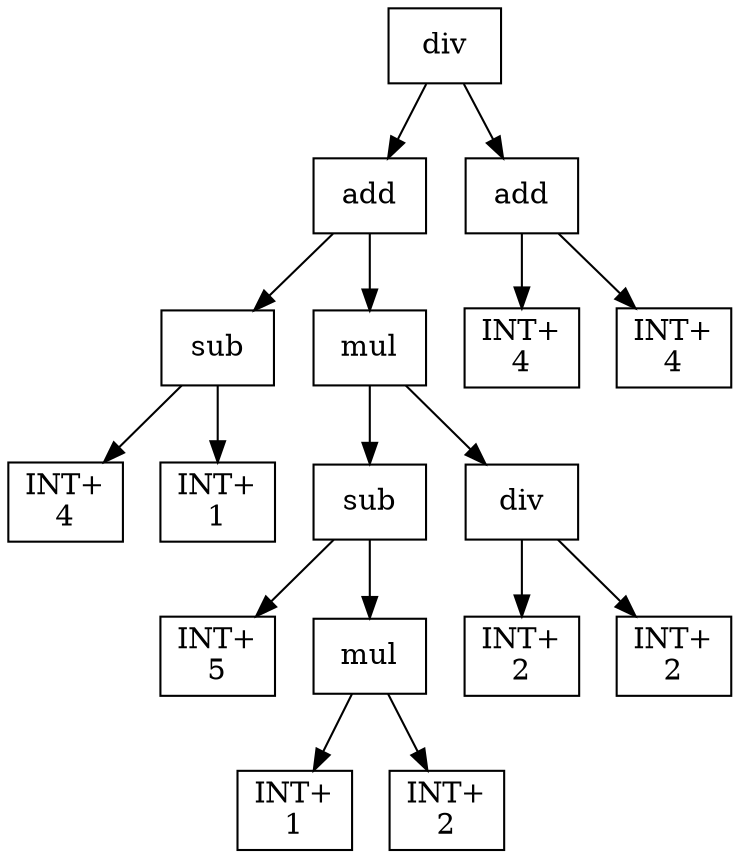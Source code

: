 digraph expr {
  node [shape=box];
  n1 [label="div"];
  n2 [label="add"];
  n3 [label="sub"];
  n4 [label="INT+\n4"];
  n5 [label="INT+\n1"];
  n3 -> n4;
  n3 -> n5;
  n6 [label="mul"];
  n7 [label="sub"];
  n8 [label="INT+\n5"];
  n9 [label="mul"];
  n10 [label="INT+\n1"];
  n11 [label="INT+\n2"];
  n9 -> n10;
  n9 -> n11;
  n7 -> n8;
  n7 -> n9;
  n12 [label="div"];
  n13 [label="INT+\n2"];
  n14 [label="INT+\n2"];
  n12 -> n13;
  n12 -> n14;
  n6 -> n7;
  n6 -> n12;
  n2 -> n3;
  n2 -> n6;
  n15 [label="add"];
  n16 [label="INT+\n4"];
  n17 [label="INT+\n4"];
  n15 -> n16;
  n15 -> n17;
  n1 -> n2;
  n1 -> n15;
}